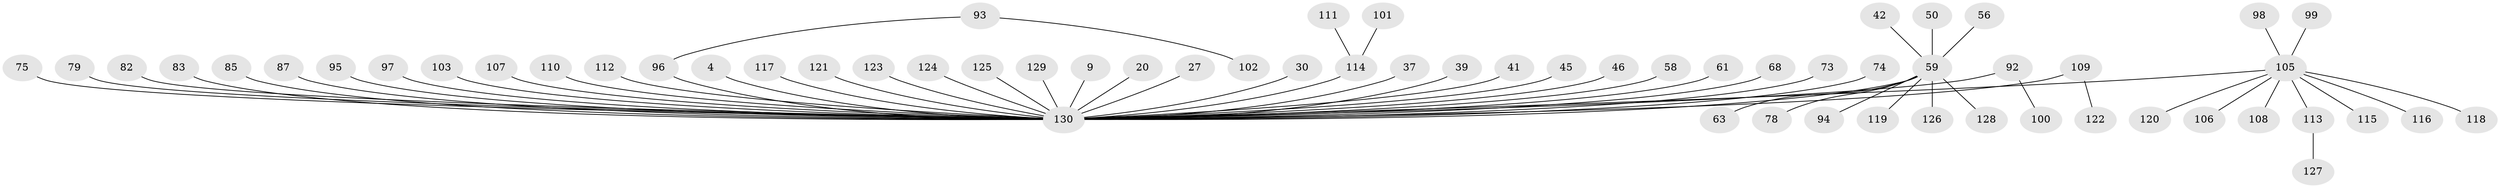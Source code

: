 // original degree distribution, {20: 0.007692307692307693, 9: 0.015384615384615385, 11: 0.007692307692307693, 1: 0.6076923076923076, 4: 0.03076923076923077, 2: 0.18461538461538463, 3: 0.13076923076923078, 12: 0.007692307692307693, 5: 0.007692307692307693}
// Generated by graph-tools (version 1.1) at 2025/46/03/09/25 04:46:57]
// undirected, 65 vertices, 64 edges
graph export_dot {
graph [start="1"]
  node [color=gray90,style=filled];
  4;
  9;
  20;
  27;
  30;
  37;
  39;
  41 [super="+40"];
  42;
  45;
  46;
  50;
  56;
  58;
  59 [super="+12+32"];
  61;
  63;
  68;
  73 [super="+38"];
  74 [super="+33"];
  75 [super="+53"];
  78;
  79;
  82;
  83 [super="+24"];
  85;
  87;
  92;
  93;
  94 [super="+43"];
  95;
  96 [super="+48+49+76"];
  97;
  98;
  99;
  100;
  101;
  102;
  103 [super="+35"];
  105 [super="+89+84+65+86"];
  106;
  107;
  108;
  109 [super="+104"];
  110 [super="+44"];
  111;
  112;
  113;
  114 [super="+72+91"];
  115;
  116;
  117 [super="+88"];
  118;
  119;
  120;
  121 [super="+52+90"];
  122;
  123 [super="+47"];
  124;
  125 [super="+80"];
  126;
  127;
  128;
  129 [super="+70"];
  130 [super="+2+7+16+13+15+6"];
  4 -- 130;
  9 -- 130;
  20 -- 130;
  27 -- 130;
  30 -- 130;
  37 -- 130;
  39 -- 130;
  41 -- 130;
  42 -- 59;
  45 -- 130;
  46 -- 130;
  50 -- 59;
  56 -- 59;
  58 -- 130;
  59 -- 119;
  59 -- 130 [weight=2];
  59 -- 128;
  59 -- 78;
  59 -- 126;
  59 -- 63;
  59 -- 94;
  61 -- 130;
  68 -- 130;
  73 -- 130;
  74 -- 130;
  75 -- 130;
  79 -- 130;
  82 -- 130;
  83 -- 130;
  85 -- 130;
  87 -- 130;
  92 -- 100;
  92 -- 130;
  93 -- 102;
  93 -- 96;
  95 -- 130;
  96 -- 130;
  97 -- 130;
  98 -- 105;
  99 -- 105;
  101 -- 114;
  103 -- 130;
  105 -- 113;
  105 -- 130;
  105 -- 106;
  105 -- 108;
  105 -- 115;
  105 -- 116;
  105 -- 118;
  105 -- 120;
  107 -- 130;
  109 -- 130;
  109 -- 122;
  110 -- 130;
  111 -- 114;
  112 -- 130;
  113 -- 127;
  114 -- 130;
  117 -- 130;
  121 -- 130;
  123 -- 130;
  124 -- 130;
  125 -- 130;
  129 -- 130;
}
